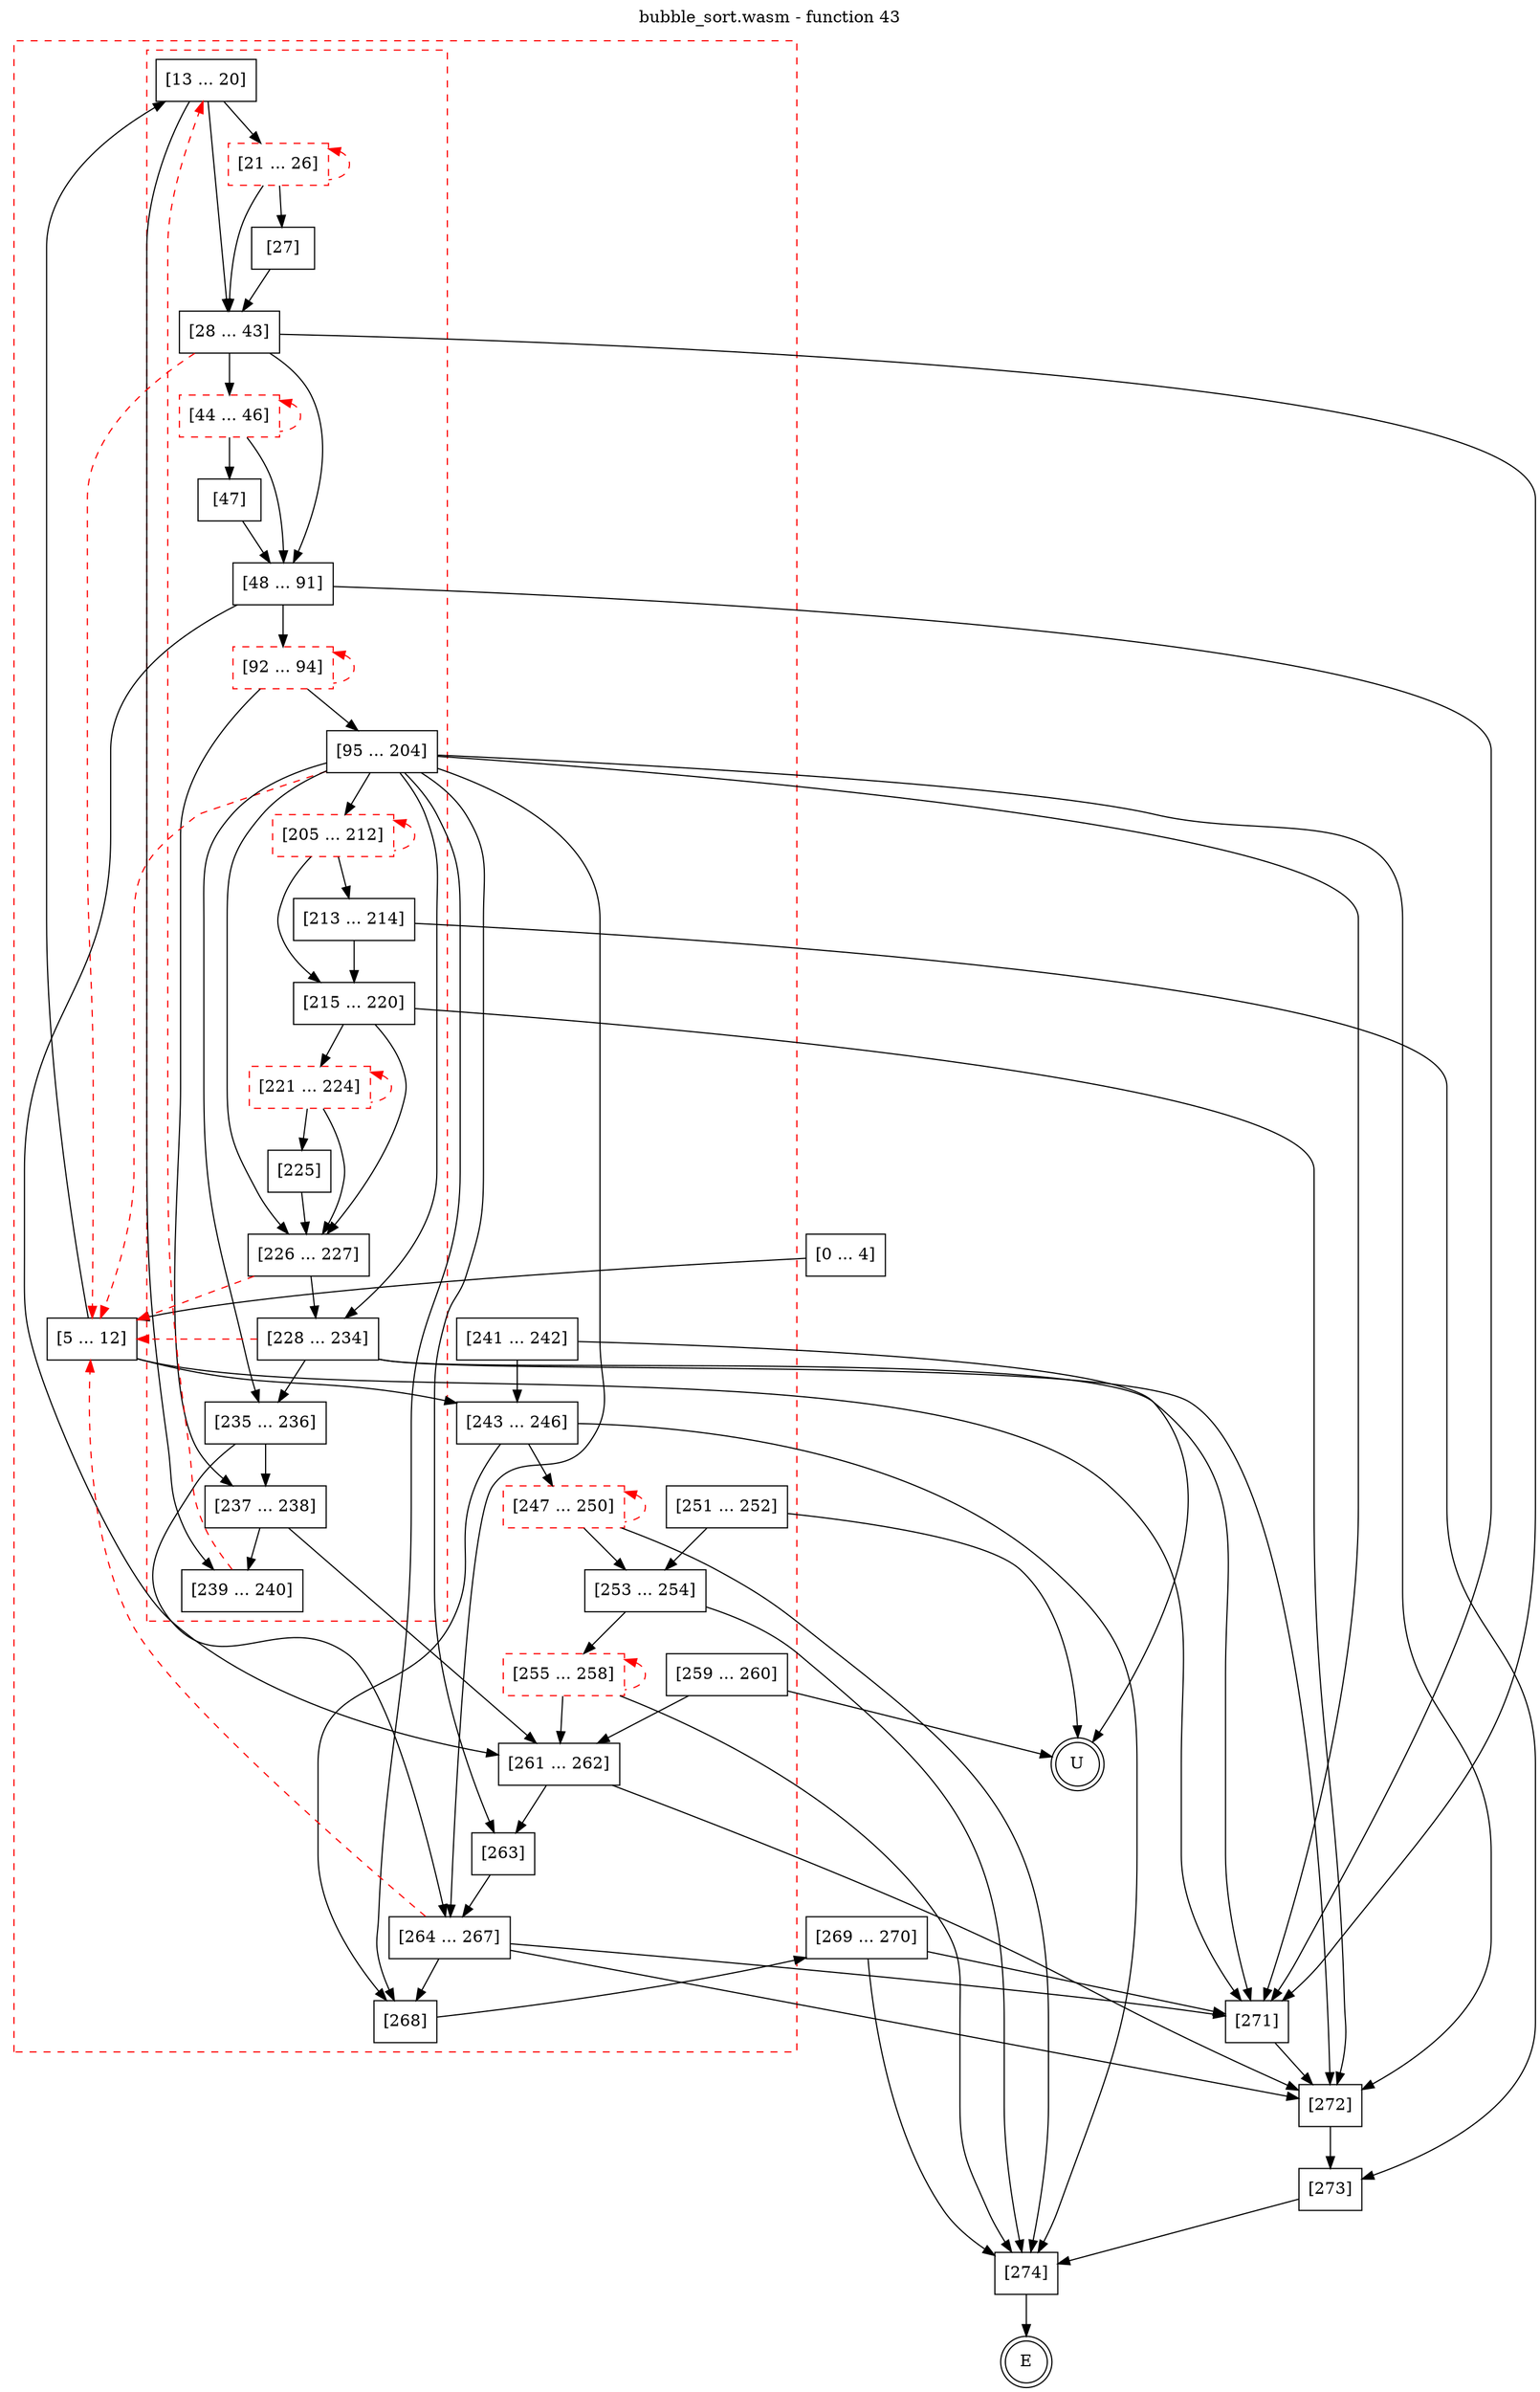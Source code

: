 digraph finite_state_machine {
    label = "bubble_sort.wasm - function 43"
    labelloc =  t
    labelfontsize = 16
    labelfontcolor = black
    labelfontname = "Helvetica"
    node [shape = doublecircle]; E U ;
    node [shape = box];
    node [shape=box, color=black, style=solid] 0[label="[0 ... 4]"]
    subgraph cluster_5{
    label = "";
    style = dashed color = red;
    node [shape=box, color=black, style=solid] 5[label="[5 ... 12]"]
    subgraph cluster_13{
    label = "";
    style = dashed color = red;
    node [shape=box, color=black, style=solid] 13[label="[13 ... 20]"]
    node [shape=box, color=red, style=dashed] 21[label="[21 ... 26]"]
    node [shape=box, color=black, style=solid] 27[label="[27]"]
    node [shape=box, color=black, style=solid] 28[label="[28 ... 43]"]
    node [shape=box, color=red, style=dashed] 44[label="[44 ... 46]"]
    node [shape=box, color=black, style=solid] 47[label="[47]"]
    node [shape=box, color=black, style=solid] 48[label="[48 ... 91]"]
    node [shape=box, color=red, style=dashed] 92[label="[92 ... 94]"]
    node [shape=box, color=black, style=solid] 95[label="[95 ... 204]"]
    node [shape=box, color=red, style=dashed] 205[label="[205 ... 212]"]
    node [shape=box, color=black, style=solid] 213[label="[213 ... 214]"]
    node [shape=box, color=black, style=solid] 215[label="[215 ... 220]"]
    node [shape=box, color=red, style=dashed] 221[label="[221 ... 224]"]
    node [shape=box, color=black, style=solid] 225[label="[225]"]
    node [shape=box, color=black, style=solid] 226[label="[226 ... 227]"]
    node [shape=box, color=black, style=solid] 228[label="[228 ... 234]"]
    node [shape=box, color=black, style=solid] 235[label="[235 ... 236]"]
    node [shape=box, color=black, style=solid] 237[label="[237 ... 238]"]
    node [shape=box, color=black, style=solid] 239[label="[239 ... 240]"]
    }
    node [shape=box, color=black, style=solid] 241[label="[241 ... 242]"]
    node [shape=box, color=black, style=solid] 243[label="[243 ... 246]"]
    node [shape=box, color=red, style=dashed] 247[label="[247 ... 250]"]
    node [shape=box, color=black, style=solid] 251[label="[251 ... 252]"]
    node [shape=box, color=black, style=solid] 253[label="[253 ... 254]"]
    node [shape=box, color=red, style=dashed] 255[label="[255 ... 258]"]
    node [shape=box, color=black, style=solid] 259[label="[259 ... 260]"]
    node [shape=box, color=black, style=solid] 261[label="[261 ... 262]"]
    node [shape=box, color=black, style=solid] 263[label="[263]"]
    node [shape=box, color=black, style=solid] 264[label="[264 ... 267]"]
    node [shape=box, color=black, style=solid] 268[label="[268]"]
    }
    node [shape=box, color=black, style=solid] 269[label="[269 ... 270]"]
    node [shape=box, color=black, style=solid] 271[label="[271]"]
    node [shape=box, color=black, style=solid] 272[label="[272]"]
    node [shape=box, color=black, style=solid] 273[label="[273]"]
    node [shape=box, color=black, style=solid] 274[label="[274]"]
    node [shape=box, color=black, style=solid] U[label="U"]
    0 -> 5;
    5 -> 13;
    5 -> 243;
    5 -> 271;
    13 -> 21;
    13 -> 28;
    13 -> 239;
    21 -> 27;
    21 -> 28;
    21 -> 21[style="dashed" color="red" dir=back];
    27 -> 28;
    28 -> 5[style="dashed" color="red"];
    28 -> 44;
    28 -> 48;
    28 -> 271;
    44 -> 47;
    44 -> 48;
    44 -> 44[style="dashed" color="red" dir=back];
    47 -> 48;
    48 -> 92;
    48 -> 261;
    48 -> 271;
    92 -> 95;
    92 -> 237;
    92 -> 92[style="dashed" color="red" dir=back];
    95 -> 5[style="dashed" color="red"];
    95 -> 205;
    95 -> 226;
    95 -> 228;
    95 -> 235;
    95 -> 263;
    95 -> 264;
    95 -> 268;
    95 -> 271;
    95 -> 272;
    205 -> 213;
    205 -> 215;
    205 -> 205[style="dashed" color="red" dir=back];
    213 -> 215;
    213 -> 273;
    215 -> 221;
    215 -> 226;
    215 -> 272;
    221 -> 225;
    221 -> 226;
    221 -> 221[style="dashed" color="red" dir=back];
    225 -> 226;
    226 -> 5[style="dashed" color="red"];
    226 -> 228;
    228 -> 5[style="dashed" color="red"];
    228 -> 235;
    228 -> 271;
    228 -> 272;
    235 -> 237;
    235 -> 264;
    237 -> 239;
    237 -> 261;
    239 -> 13[style="dashed" color="red"];
    241 -> 243;
    241 -> U;
    243 -> 247;
    243 -> 268;
    243 -> 274;
    247 -> 253;
    247 -> 274;
    247 -> 247[style="dashed" color="red" dir=back];
    251 -> 253;
    251 -> U;
    253 -> 255;
    253 -> 274;
    255 -> 261;
    255 -> 274;
    255 -> 255[style="dashed" color="red" dir=back];
    259 -> 261;
    259 -> U;
    261 -> 263;
    261 -> 272;
    263 -> 264;
    264 -> 5[style="dashed" color="red"];
    264 -> 268;
    264 -> 271;
    264 -> 272;
    268 -> 269;
    269 -> 271;
    269 -> 274;
    271 -> 272;
    272 -> 273;
    273 -> 274;
    274 -> E;
}
